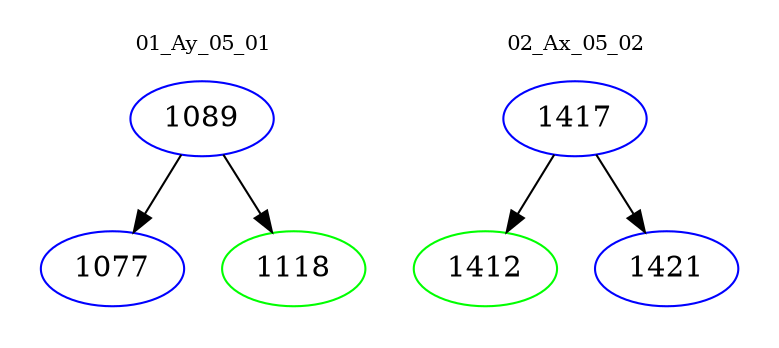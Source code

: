 digraph{
subgraph cluster_0 {
color = white
label = "01_Ay_05_01";
fontsize=10;
T0_1089 [label="1089", color="blue"]
T0_1089 -> T0_1077 [color="black"]
T0_1077 [label="1077", color="blue"]
T0_1089 -> T0_1118 [color="black"]
T0_1118 [label="1118", color="green"]
}
subgraph cluster_1 {
color = white
label = "02_Ax_05_02";
fontsize=10;
T1_1417 [label="1417", color="blue"]
T1_1417 -> T1_1412 [color="black"]
T1_1412 [label="1412", color="green"]
T1_1417 -> T1_1421 [color="black"]
T1_1421 [label="1421", color="blue"]
}
}
